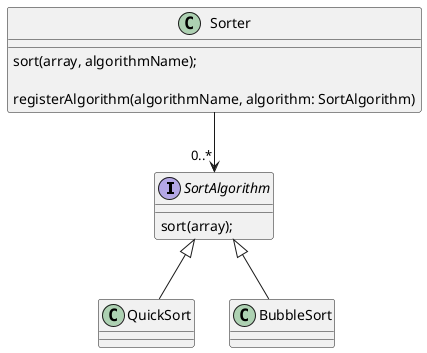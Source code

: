 @startuml openclosed

interface SortAlgorithm {
    sort(array);
}

class QuickSort
class BubbleSort

class Sorter {

    sort(array, algorithmName);

    registerAlgorithm(algorithmName, algorithm: SortAlgorithm)
}

Sorter --> "0..*" SortAlgorithm

SortAlgorithm <|-- QuickSort
SortAlgorithm <|-- BubbleSort


@enduml
